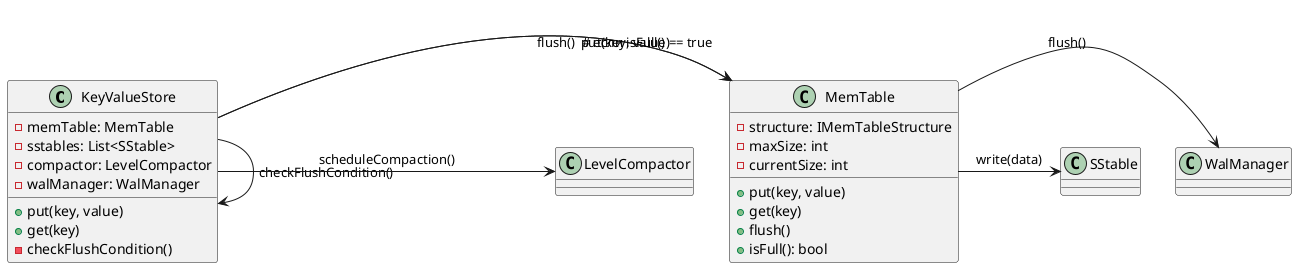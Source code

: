 @startuml
class KeyValueStore {
  -memTable: MemTable
  -sstables: List<SStable>
  -compactor: LevelCompactor
  -walManager: WalManager
  +put(key, value)
  +get(key)
  -checkFlushCondition()
}

class MemTable {
  -structure: IMemTableStructure
  -maxSize: int
  -currentSize: int
  +put(key, value)
  +get(key)
  +flush()
  +isFull(): bool
}

KeyValueStore -> MemTable: put(key, value)
KeyValueStore -> KeyValueStore: checkFlushCondition()
KeyValueStore -> MemTable: flush()  # если isFull() == true
MemTable -> WalManager: flush()
MemTable -> SStable: write(data)
KeyValueStore -> LevelCompactor: scheduleCompaction()
@enduml